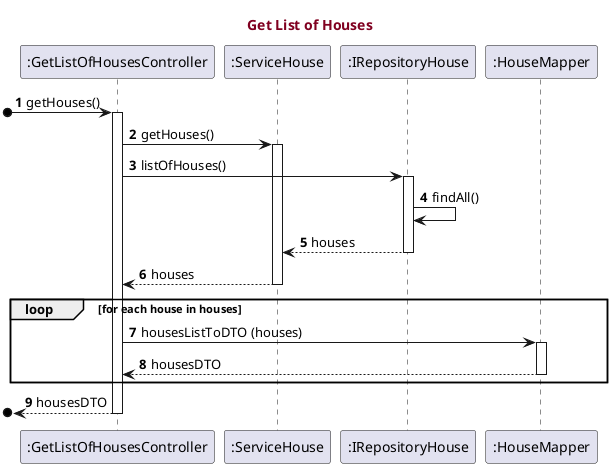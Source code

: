 @startuml
'https://plantuml.com/sequence-diagram


title <font color=#800020> Get List of Houses</font>

autonumber

participant ":GetListOfHousesController"
participant ":ServiceHouse"
participant ":IRepositoryHouse"
participant ":HouseMapper"


[o-> ":GetListOfHousesController" : getHouses()
activate ":GetListOfHousesController"

":GetListOfHousesController"->":ServiceHouse" :  getHouses()
activate ":ServiceHouse"

":GetListOfHousesController"->":IRepositoryHouse" : listOfHouses()
activate ":IRepositoryHouse"

":IRepositoryHouse"->":IRepositoryHouse" : findAll()

":IRepositoryHouse"-->":ServiceHouse" : houses
deactivate ":IRepositoryHouse"

":ServiceHouse"-->":GetListOfHousesController" : houses
deactivate ":ServiceHouse"

loop for each house in houses

":GetListOfHousesController"->":HouseMapper" : housesListToDTO (houses)
activate ":HouseMapper"

":HouseMapper"-->":GetListOfHousesController" : housesDTO
deactivate ":HouseMapper"

end

[o<--":GetListOfHousesController" : housesDTO
deactivate ":GetListOfHousesController"
@enduml